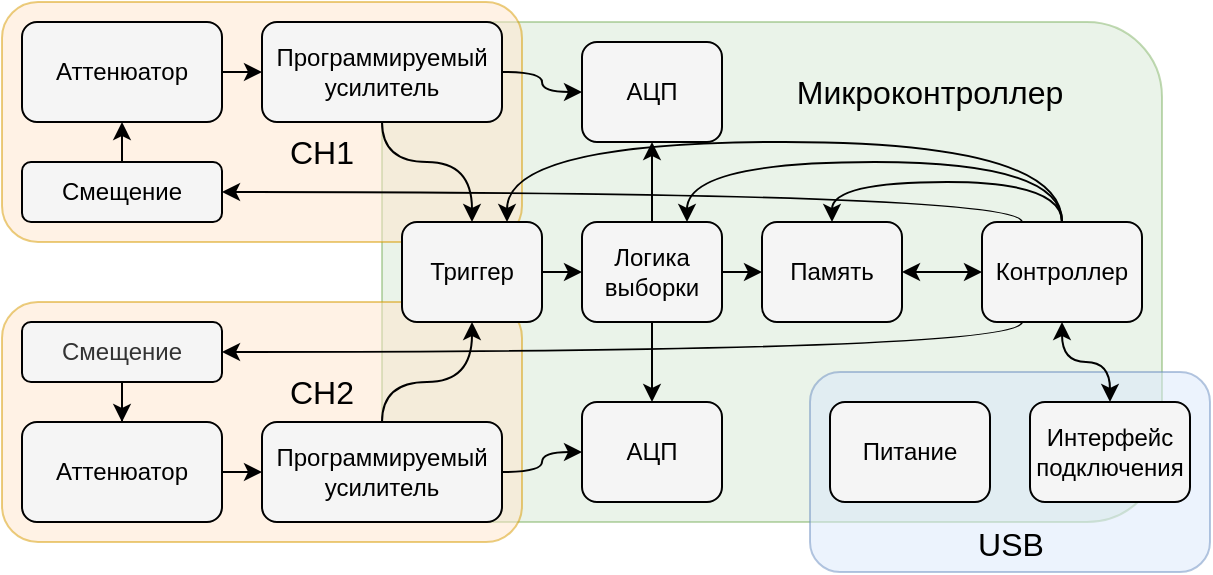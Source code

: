 <mxfile version="22.1.2" type="device">
  <diagram name="Страница — 1" id="Fi3yHHfn0MvVrxMKEfdA">
    <mxGraphModel dx="1050" dy="638" grid="1" gridSize="10" guides="1" tooltips="1" connect="1" arrows="1" fold="1" page="1" pageScale="1" pageWidth="827" pageHeight="1169" math="0" shadow="0">
      <root>
        <mxCell id="0" />
        <mxCell id="1" parent="0" />
        <mxCell id="DWvhBNQlQr8rFGaxQDuE-74" value="" style="rounded=1;whiteSpace=wrap;html=1;fillColor=#d5e8d4;strokeColor=#82b366;opacity=50;" parent="1" vertex="1">
          <mxGeometry x="302" y="180" width="390" height="250" as="geometry" />
        </mxCell>
        <mxCell id="DWvhBNQlQr8rFGaxQDuE-73" value="" style="rounded=1;whiteSpace=wrap;html=1;opacity=50;fillColor=#ffe6cc;strokeColor=#d79b00;" parent="1" vertex="1">
          <mxGeometry x="112" y="320" width="260" height="120" as="geometry" />
        </mxCell>
        <mxCell id="DWvhBNQlQr8rFGaxQDuE-72" value="" style="rounded=1;whiteSpace=wrap;html=1;opacity=50;fillColor=#ffe6cc;strokeColor=#d79b00;" parent="1" vertex="1">
          <mxGeometry x="112" y="170" width="260" height="120" as="geometry" />
        </mxCell>
        <mxCell id="DWvhBNQlQr8rFGaxQDuE-57" value="" style="group" parent="1" vertex="1" connectable="0">
          <mxGeometry x="516" y="355" width="200" height="100" as="geometry" />
        </mxCell>
        <mxCell id="DWvhBNQlQr8rFGaxQDuE-58" value="" style="group" parent="DWvhBNQlQr8rFGaxQDuE-57" vertex="1" connectable="0">
          <mxGeometry width="200" height="100.0" as="geometry" />
        </mxCell>
        <mxCell id="DWvhBNQlQr8rFGaxQDuE-55" value="" style="rounded=1;whiteSpace=wrap;html=1;fillColor=#dae8fc;strokeColor=#6c8ebf;glass=0;opacity=50;movable=1;resizable=1;rotatable=1;deletable=1;editable=1;locked=0;connectable=1;" parent="DWvhBNQlQr8rFGaxQDuE-58" vertex="1">
          <mxGeometry width="200" height="100.0" as="geometry" />
        </mxCell>
        <mxCell id="DWvhBNQlQr8rFGaxQDuE-56" value="USB" style="text;html=1;strokeColor=none;fillColor=none;align=center;verticalAlign=middle;whiteSpace=wrap;rounded=0;fontSize=16;movable=1;resizable=1;rotatable=1;deletable=1;editable=1;locked=0;connectable=1;" parent="DWvhBNQlQr8rFGaxQDuE-58" vertex="1">
          <mxGeometry x="72.727" y="72.726" width="54.545" height="27.273" as="geometry" />
        </mxCell>
        <mxCell id="DWvhBNQlQr8rFGaxQDuE-3" style="edgeStyle=orthogonalEdgeStyle;rounded=0;orthogonalLoop=1;jettySize=auto;html=1;exitX=1;exitY=0.5;exitDx=0;exitDy=0;entryX=0;entryY=0.5;entryDx=0;entryDy=0;" parent="1" source="DWvhBNQlQr8rFGaxQDuE-1" target="DWvhBNQlQr8rFGaxQDuE-2" edge="1">
          <mxGeometry relative="1" as="geometry" />
        </mxCell>
        <mxCell id="DWvhBNQlQr8rFGaxQDuE-1" value="Аттенюатор" style="rounded=1;whiteSpace=wrap;html=1;fillColor=#f5f5f5;fontColor=#000000;strokeColor=#000000;" parent="1" vertex="1">
          <mxGeometry x="122" y="180" width="100" height="50" as="geometry" />
        </mxCell>
        <mxCell id="DWvhBNQlQr8rFGaxQDuE-5" style="edgeStyle=orthogonalEdgeStyle;orthogonalLoop=1;jettySize=auto;html=1;exitX=1;exitY=0.5;exitDx=0;exitDy=0;entryX=0;entryY=0.5;entryDx=0;entryDy=0;curved=1;" parent="1" source="DWvhBNQlQr8rFGaxQDuE-2" target="DWvhBNQlQr8rFGaxQDuE-4" edge="1">
          <mxGeometry relative="1" as="geometry" />
        </mxCell>
        <mxCell id="DWvhBNQlQr8rFGaxQDuE-37" style="edgeStyle=orthogonalEdgeStyle;orthogonalLoop=1;jettySize=auto;html=1;exitX=0.5;exitY=1;exitDx=0;exitDy=0;entryX=0.5;entryY=0;entryDx=0;entryDy=0;curved=1;" parent="1" source="DWvhBNQlQr8rFGaxQDuE-2" target="DWvhBNQlQr8rFGaxQDuE-7" edge="1">
          <mxGeometry relative="1" as="geometry">
            <Array as="points">
              <mxPoint x="302" y="250" />
              <mxPoint x="347" y="250" />
            </Array>
          </mxGeometry>
        </mxCell>
        <mxCell id="DWvhBNQlQr8rFGaxQDuE-2" value="&lt;div&gt;&lt;br&gt;&lt;/div&gt;&lt;div&gt;Программируемый&lt;/div&gt;&lt;div&gt;усилитель&lt;br&gt;&lt;/div&gt;&lt;div&gt;&lt;br&gt;&lt;/div&gt;" style="rounded=1;whiteSpace=wrap;html=1;fillColor=#f5f5f5;fontColor=#000000;strokeColor=#000000;" parent="1" vertex="1">
          <mxGeometry x="242" y="180" width="120" height="50" as="geometry" />
        </mxCell>
        <mxCell id="DWvhBNQlQr8rFGaxQDuE-4" value="АЦП" style="rounded=1;whiteSpace=wrap;html=1;fillColor=#f5f5f5;fontColor=#000000;strokeColor=#000000;" parent="1" vertex="1">
          <mxGeometry x="402" y="190" width="70" height="50" as="geometry" />
        </mxCell>
        <mxCell id="DWvhBNQlQr8rFGaxQDuE-10" style="edgeStyle=orthogonalEdgeStyle;rounded=0;orthogonalLoop=1;jettySize=auto;html=1;exitX=1;exitY=0.5;exitDx=0;exitDy=0;entryX=0;entryY=0.5;entryDx=0;entryDy=0;" parent="1" source="DWvhBNQlQr8rFGaxQDuE-6" target="DWvhBNQlQr8rFGaxQDuE-9" edge="1">
          <mxGeometry relative="1" as="geometry" />
        </mxCell>
        <mxCell id="DWvhBNQlQr8rFGaxQDuE-11" style="edgeStyle=orthogonalEdgeStyle;rounded=0;orthogonalLoop=1;jettySize=auto;html=1;exitX=0.5;exitY=0;exitDx=0;exitDy=0;entryX=0.5;entryY=1;entryDx=0;entryDy=0;" parent="1" source="DWvhBNQlQr8rFGaxQDuE-6" target="DWvhBNQlQr8rFGaxQDuE-4" edge="1">
          <mxGeometry relative="1" as="geometry" />
        </mxCell>
        <mxCell id="DWvhBNQlQr8rFGaxQDuE-18" style="edgeStyle=orthogonalEdgeStyle;rounded=0;orthogonalLoop=1;jettySize=auto;html=1;exitX=0.5;exitY=1;exitDx=0;exitDy=0;entryX=0.5;entryY=0;entryDx=0;entryDy=0;" parent="1" source="DWvhBNQlQr8rFGaxQDuE-6" target="DWvhBNQlQr8rFGaxQDuE-16" edge="1">
          <mxGeometry relative="1" as="geometry" />
        </mxCell>
        <mxCell id="DWvhBNQlQr8rFGaxQDuE-6" value="Логика выборки" style="rounded=1;whiteSpace=wrap;html=1;fillColor=#f5f5f5;fontColor=#000000;strokeColor=#000000;" parent="1" vertex="1">
          <mxGeometry x="402" y="280" width="70" height="50" as="geometry" />
        </mxCell>
        <mxCell id="DWvhBNQlQr8rFGaxQDuE-8" style="edgeStyle=orthogonalEdgeStyle;rounded=0;orthogonalLoop=1;jettySize=auto;html=1;exitX=1;exitY=0.5;exitDx=0;exitDy=0;entryX=0;entryY=0.5;entryDx=0;entryDy=0;" parent="1" source="DWvhBNQlQr8rFGaxQDuE-7" target="DWvhBNQlQr8rFGaxQDuE-6" edge="1">
          <mxGeometry relative="1" as="geometry" />
        </mxCell>
        <mxCell id="DWvhBNQlQr8rFGaxQDuE-7" value="Триггер" style="rounded=1;whiteSpace=wrap;html=1;fillColor=#f5f5f5;fontColor=#000000;strokeColor=#000000;" parent="1" vertex="1">
          <mxGeometry x="312" y="280" width="70" height="50" as="geometry" />
        </mxCell>
        <mxCell id="DWvhBNQlQr8rFGaxQDuE-26" style="edgeStyle=orthogonalEdgeStyle;rounded=0;orthogonalLoop=1;jettySize=auto;html=1;exitX=1;exitY=0.5;exitDx=0;exitDy=0;entryX=0;entryY=0.5;entryDx=0;entryDy=0;startArrow=classic;startFill=1;" parent="1" source="DWvhBNQlQr8rFGaxQDuE-9" target="DWvhBNQlQr8rFGaxQDuE-25" edge="1">
          <mxGeometry relative="1" as="geometry" />
        </mxCell>
        <mxCell id="DWvhBNQlQr8rFGaxQDuE-9" value="Память" style="rounded=1;whiteSpace=wrap;html=1;fillColor=#f5f5f5;fontColor=#000000;strokeColor=#000000;" parent="1" vertex="1">
          <mxGeometry x="492" y="280" width="70" height="50" as="geometry" />
        </mxCell>
        <mxCell id="DWvhBNQlQr8rFGaxQDuE-12" style="edgeStyle=orthogonalEdgeStyle;rounded=0;orthogonalLoop=1;jettySize=auto;html=1;exitX=1;exitY=0.5;exitDx=0;exitDy=0;entryX=0;entryY=0.5;entryDx=0;entryDy=0;" parent="1" source="DWvhBNQlQr8rFGaxQDuE-13" target="DWvhBNQlQr8rFGaxQDuE-15" edge="1">
          <mxGeometry relative="1" as="geometry" />
        </mxCell>
        <mxCell id="DWvhBNQlQr8rFGaxQDuE-13" value="Аттенюатор" style="rounded=1;whiteSpace=wrap;html=1;fillColor=#f5f5f5;fontColor=#000000;strokeColor=#000000;" parent="1" vertex="1">
          <mxGeometry x="122" y="380" width="100" height="50" as="geometry" />
        </mxCell>
        <mxCell id="DWvhBNQlQr8rFGaxQDuE-14" style="edgeStyle=orthogonalEdgeStyle;orthogonalLoop=1;jettySize=auto;html=1;exitX=1;exitY=0.5;exitDx=0;exitDy=0;entryX=0;entryY=0.5;entryDx=0;entryDy=0;curved=1;" parent="1" source="DWvhBNQlQr8rFGaxQDuE-15" target="DWvhBNQlQr8rFGaxQDuE-16" edge="1">
          <mxGeometry relative="1" as="geometry" />
        </mxCell>
        <mxCell id="DWvhBNQlQr8rFGaxQDuE-38" style="edgeStyle=orthogonalEdgeStyle;orthogonalLoop=1;jettySize=auto;html=1;exitX=0.5;exitY=0;exitDx=0;exitDy=0;entryX=0.5;entryY=1;entryDx=0;entryDy=0;curved=1;" parent="1" source="DWvhBNQlQr8rFGaxQDuE-15" target="DWvhBNQlQr8rFGaxQDuE-7" edge="1">
          <mxGeometry relative="1" as="geometry">
            <Array as="points">
              <mxPoint x="302" y="360" />
              <mxPoint x="347" y="360" />
            </Array>
          </mxGeometry>
        </mxCell>
        <mxCell id="DWvhBNQlQr8rFGaxQDuE-15" value="&lt;div&gt;&lt;br&gt;&lt;/div&gt;&lt;div&gt;Программируемый&lt;/div&gt;&lt;div&gt;усилитель&lt;br&gt;&lt;/div&gt;&lt;div&gt;&lt;br&gt;&lt;/div&gt;" style="rounded=1;whiteSpace=wrap;html=1;fillColor=#f5f5f5;fontColor=#000000;strokeColor=#000000;" parent="1" vertex="1">
          <mxGeometry x="242" y="380" width="120" height="50" as="geometry" />
        </mxCell>
        <mxCell id="DWvhBNQlQr8rFGaxQDuE-16" value="АЦП" style="rounded=1;whiteSpace=wrap;html=1;fillColor=#f5f5f5;fontColor=#000000;strokeColor=#000000;" parent="1" vertex="1">
          <mxGeometry x="402" y="370" width="70" height="50" as="geometry" />
        </mxCell>
        <mxCell id="DWvhBNQlQr8rFGaxQDuE-22" style="edgeStyle=orthogonalEdgeStyle;rounded=0;orthogonalLoop=1;jettySize=auto;html=1;exitX=0.5;exitY=0;exitDx=0;exitDy=0;entryX=0.5;entryY=1;entryDx=0;entryDy=0;" parent="1" source="DWvhBNQlQr8rFGaxQDuE-19" target="DWvhBNQlQr8rFGaxQDuE-1" edge="1">
          <mxGeometry relative="1" as="geometry" />
        </mxCell>
        <mxCell id="DWvhBNQlQr8rFGaxQDuE-19" value="Смещение" style="rounded=1;whiteSpace=wrap;html=1;fillColor=#f5f5f5;fontColor=#000000;strokeColor=#000000;" parent="1" vertex="1">
          <mxGeometry x="122" y="250" width="100" height="30" as="geometry" />
        </mxCell>
        <mxCell id="DWvhBNQlQr8rFGaxQDuE-27" style="edgeStyle=orthogonalEdgeStyle;rounded=0;orthogonalLoop=1;jettySize=auto;html=1;exitX=0.5;exitY=1;exitDx=0;exitDy=0;" parent="1" source="DWvhBNQlQr8rFGaxQDuE-21" target="DWvhBNQlQr8rFGaxQDuE-13" edge="1">
          <mxGeometry relative="1" as="geometry" />
        </mxCell>
        <mxCell id="DWvhBNQlQr8rFGaxQDuE-21" value="Смещение" style="rounded=1;whiteSpace=wrap;html=1;fillColor=#f5f5f5;fontColor=#333333;strokeColor=#000000;" parent="1" vertex="1">
          <mxGeometry x="122" y="330" width="100" height="30" as="geometry" />
        </mxCell>
        <mxCell id="DWvhBNQlQr8rFGaxQDuE-43" style="edgeStyle=orthogonalEdgeStyle;orthogonalLoop=1;jettySize=auto;html=1;exitX=0.25;exitY=1;exitDx=0;exitDy=0;entryX=1;entryY=0.5;entryDx=0;entryDy=0;curved=1;" parent="1" source="DWvhBNQlQr8rFGaxQDuE-25" target="DWvhBNQlQr8rFGaxQDuE-21" edge="1">
          <mxGeometry relative="1" as="geometry">
            <Array as="points">
              <mxPoint x="622" y="345" />
            </Array>
          </mxGeometry>
        </mxCell>
        <mxCell id="DWvhBNQlQr8rFGaxQDuE-44" style="edgeStyle=orthogonalEdgeStyle;orthogonalLoop=1;jettySize=auto;html=1;exitX=0.25;exitY=0;exitDx=0;exitDy=0;entryX=1;entryY=0.5;entryDx=0;entryDy=0;curved=1;" parent="1" source="DWvhBNQlQr8rFGaxQDuE-25" target="DWvhBNQlQr8rFGaxQDuE-19" edge="1">
          <mxGeometry relative="1" as="geometry">
            <Array as="points">
              <mxPoint x="622" y="265" />
            </Array>
          </mxGeometry>
        </mxCell>
        <mxCell id="DWvhBNQlQr8rFGaxQDuE-50" style="edgeStyle=orthogonalEdgeStyle;orthogonalLoop=1;jettySize=auto;html=1;exitX=0.5;exitY=0;exitDx=0;exitDy=0;entryX=0.5;entryY=0;entryDx=0;entryDy=0;curved=1;" parent="1" source="DWvhBNQlQr8rFGaxQDuE-25" target="DWvhBNQlQr8rFGaxQDuE-9" edge="1">
          <mxGeometry relative="1" as="geometry" />
        </mxCell>
        <mxCell id="DWvhBNQlQr8rFGaxQDuE-51" style="edgeStyle=orthogonalEdgeStyle;orthogonalLoop=1;jettySize=auto;html=1;exitX=0.5;exitY=0;exitDx=0;exitDy=0;entryX=0.75;entryY=0;entryDx=0;entryDy=0;curved=1;" parent="1" source="DWvhBNQlQr8rFGaxQDuE-25" target="DWvhBNQlQr8rFGaxQDuE-6" edge="1">
          <mxGeometry relative="1" as="geometry">
            <Array as="points">
              <mxPoint x="642" y="250" />
              <mxPoint x="455" y="250" />
            </Array>
          </mxGeometry>
        </mxCell>
        <mxCell id="DWvhBNQlQr8rFGaxQDuE-52" style="edgeStyle=orthogonalEdgeStyle;orthogonalLoop=1;jettySize=auto;html=1;exitX=0.5;exitY=0;exitDx=0;exitDy=0;entryX=0.75;entryY=0;entryDx=0;entryDy=0;curved=1;" parent="1" source="DWvhBNQlQr8rFGaxQDuE-25" target="DWvhBNQlQr8rFGaxQDuE-7" edge="1">
          <mxGeometry relative="1" as="geometry">
            <Array as="points">
              <mxPoint x="642" y="240" />
              <mxPoint x="365" y="240" />
            </Array>
          </mxGeometry>
        </mxCell>
        <mxCell id="DWvhBNQlQr8rFGaxQDuE-53" style="edgeStyle=orthogonalEdgeStyle;orthogonalLoop=1;jettySize=auto;html=1;exitX=0.5;exitY=1;exitDx=0;exitDy=0;startArrow=classic;startFill=1;curved=1;" parent="1" source="DWvhBNQlQr8rFGaxQDuE-25" target="DWvhBNQlQr8rFGaxQDuE-35" edge="1">
          <mxGeometry relative="1" as="geometry" />
        </mxCell>
        <mxCell id="DWvhBNQlQr8rFGaxQDuE-25" value="Контроллер" style="rounded=1;whiteSpace=wrap;html=1;fillColor=#f5f5f5;fontColor=#000000;strokeColor=#000000;" parent="1" vertex="1">
          <mxGeometry x="602" y="280" width="80" height="50" as="geometry" />
        </mxCell>
        <mxCell id="DWvhBNQlQr8rFGaxQDuE-35" value="&lt;div&gt;Интерфейс&lt;/div&gt;&lt;div&gt;подключения&lt;br&gt;&lt;/div&gt;" style="rounded=1;whiteSpace=wrap;html=1;glass=0;shadow=0;fillColor=#f5f5f5;fontColor=#000000;strokeColor=#000000;" parent="1" vertex="1">
          <mxGeometry x="626" y="370" width="80" height="50" as="geometry" />
        </mxCell>
        <mxCell id="DWvhBNQlQr8rFGaxQDuE-54" value="Питание" style="rounded=1;whiteSpace=wrap;html=1;glass=0;shadow=0;fillColor=#f5f5f5;fontColor=#000000;strokeColor=#000000;" parent="1" vertex="1">
          <mxGeometry x="526" y="370" width="80" height="50" as="geometry" />
        </mxCell>
        <mxCell id="DWvhBNQlQr8rFGaxQDuE-76" value="Микроконтроллер" style="text;html=1;strokeColor=none;fillColor=none;align=center;verticalAlign=middle;whiteSpace=wrap;rounded=0;fontSize=16;" parent="1" vertex="1">
          <mxGeometry x="546" y="200" width="60" height="30" as="geometry" />
        </mxCell>
        <mxCell id="DWvhBNQlQr8rFGaxQDuE-77" value="CH1" style="text;html=1;strokeColor=none;fillColor=none;align=center;verticalAlign=middle;whiteSpace=wrap;rounded=0;fontSize=16;" parent="1" vertex="1">
          <mxGeometry x="242" y="230" width="60" height="30" as="geometry" />
        </mxCell>
        <mxCell id="DWvhBNQlQr8rFGaxQDuE-78" value="CH2" style="text;html=1;strokeColor=none;fillColor=none;align=center;verticalAlign=middle;whiteSpace=wrap;rounded=0;fontSize=16;" parent="1" vertex="1">
          <mxGeometry x="242" y="350" width="60" height="30" as="geometry" />
        </mxCell>
      </root>
    </mxGraphModel>
  </diagram>
</mxfile>
